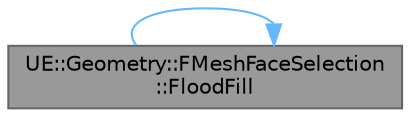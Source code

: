 digraph "UE::Geometry::FMeshFaceSelection::FloodFill"
{
 // INTERACTIVE_SVG=YES
 // LATEX_PDF_SIZE
  bgcolor="transparent";
  edge [fontname=Helvetica,fontsize=10,labelfontname=Helvetica,labelfontsize=10];
  node [fontname=Helvetica,fontsize=10,shape=box,height=0.2,width=0.4];
  rankdir="LR";
  Node1 [id="Node000001",label="UE::Geometry::FMeshFaceSelection\l::FloodFill",height=0.2,width=0.4,color="gray40", fillcolor="grey60", style="filled", fontcolor="black",tooltip="Grow selection outwards from seed triangle, until it hits boundaries defined by triangle and edge fil..."];
  Node1 -> Node1 [id="edge1_Node000001_Node000001",color="steelblue1",style="solid",tooltip=" "];
}

